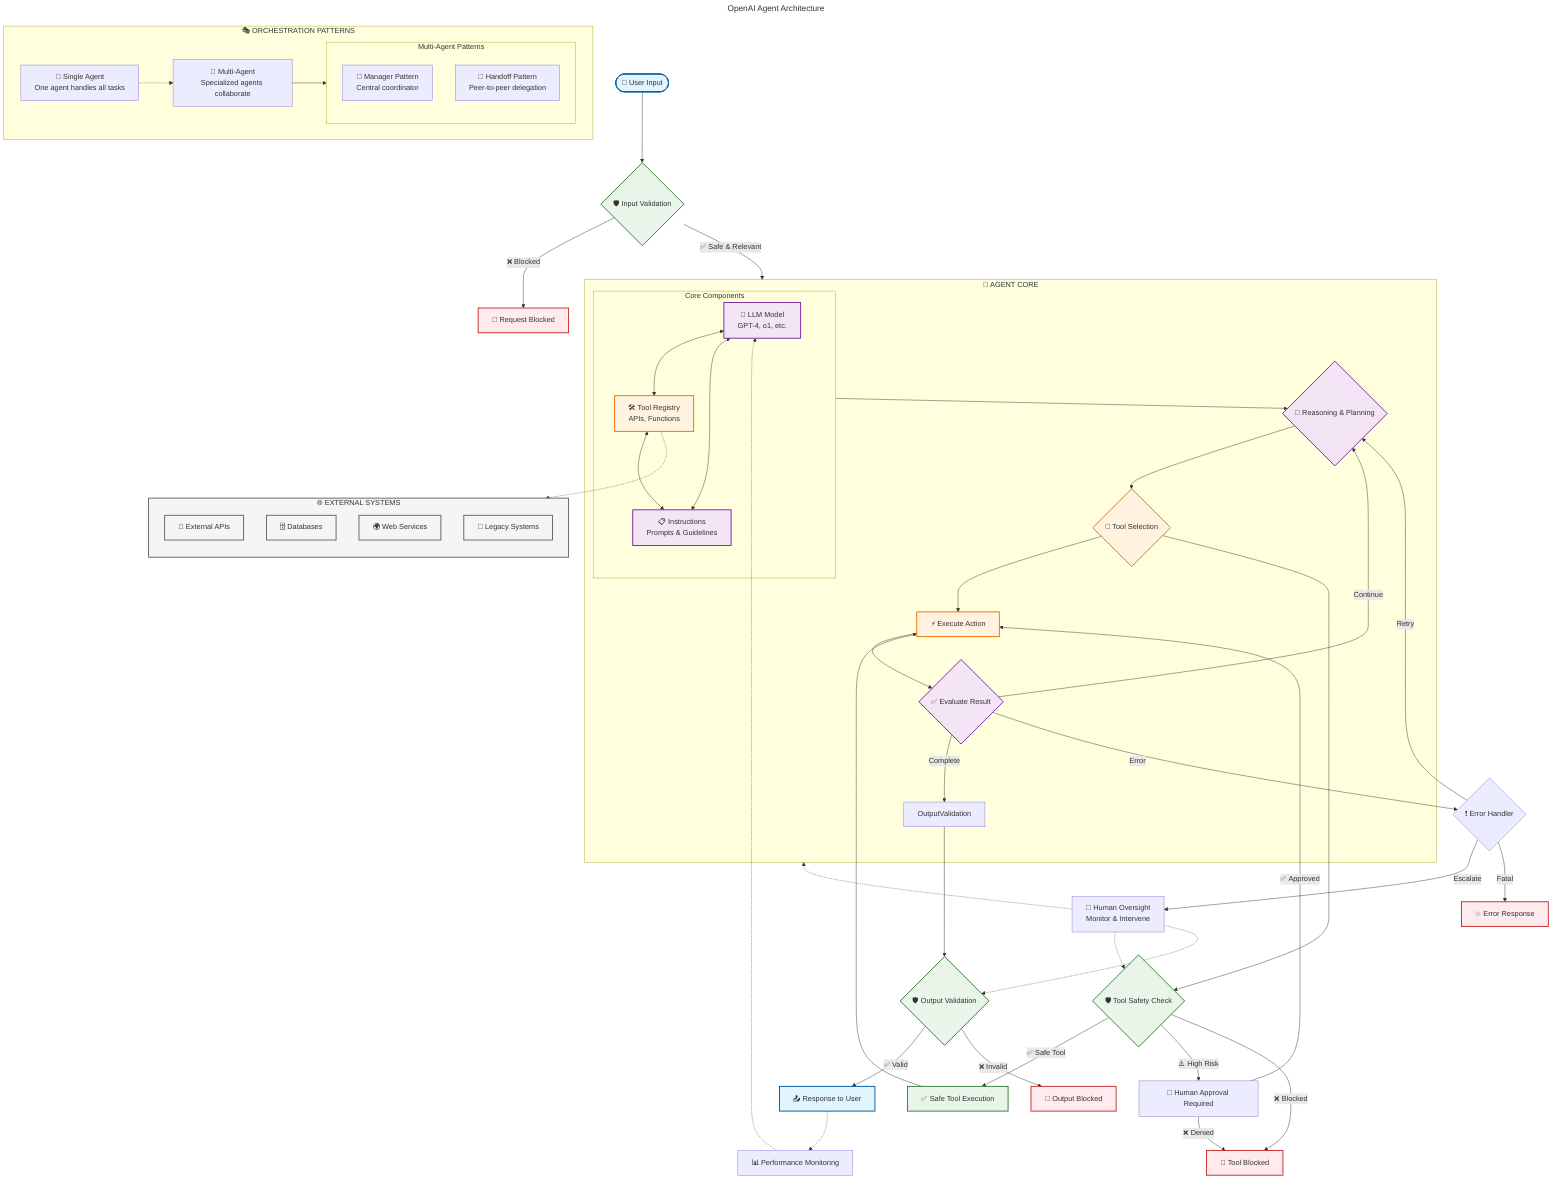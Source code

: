 ---
title: OpenAI Agent Architecture
description: Clear illustration of agent components, workflow, and safety layers
---
flowchart TB
    %% User Input
    User([👤 User Input]) --> InputGuards{🛡️ Input Validation}
    
    %% Input Guardrails
    InputGuards -->|✅ Safe & Relevant| AgentCore
    InputGuards -->|❌ Blocked| BlockedResponse[🚫 Request Blocked]
    
    %% Core Agent Components
    subgraph AgentCore [🤖 AGENT CORE]
        direction TB
        
        subgraph Components [Core Components]
            Model[🧠 LLM Model<br/>GPT-4, o1, etc.]
            Tools[🛠️ Tool Registry<br/>APIs, Functions]
            Instructions[📋 Instructions<br/>Prompts & Guidelines]
        end
        
        %% Agent Decision Loop
        Model <--> Tools
        Model <--> Instructions
        Tools <--> Instructions
        
        %% Workflow Execution
        Components --> Reasoning{🤔 Reasoning & Planning}
        Reasoning --> ToolSelection{🔧 Tool Selection}
        ToolSelection --> Execution[⚡ Execute Action]
        Execution --> Evaluation{✅ Evaluate Result}
        Evaluation -->|Continue| Reasoning
        Evaluation -->|Complete| OutputValidation
    end
    
    %% Tool Safety Layer
    ToolSelection --> ToolGuards{🛡️ Tool Safety Check}
    ToolGuards -->|✅ Safe Tool| SafeExecution[✅ Safe Tool Execution]
    ToolGuards -->|⚠️ High Risk| HumanApproval[👥 Human Approval Required]
    ToolGuards -->|❌ Blocked| ToolBlocked[🚫 Tool Blocked]
    
    SafeExecution --> Execution
    HumanApproval -->|✅ Approved| Execution
    HumanApproval -->|❌ Denied| ToolBlocked
    
    %% Output Validation
    OutputValidation --> OutputGuards{🛡️ Output Validation}
    OutputGuards -->|✅ Valid| FinalResponse[📤 Response to User]
    OutputGuards -->|❌ Invalid| OutputBlocked[🚫 Output Blocked]
    
    %% Orchestration Patterns
    subgraph Orchestration [🎭 ORCHESTRATION PATTERNS]
        direction LR
        SingleAgent[🎯 Single Agent<br/>One agent handles all tasks]
        MultiAgent[🤝 Multi-Agent<br/>Specialized agents collaborate]
        
        subgraph MultiPatterns [Multi-Agent Patterns]
            Manager[👑 Manager Pattern<br/>Central coordinator]
            Handoff[🔄 Handoff Pattern<br/>Peer-to-peer delegation]
        end
        
        SingleAgent -.-> MultiAgent
        MultiAgent --> MultiPatterns
    end
    
    %% External Systems
    subgraph External [🌐 EXTERNAL SYSTEMS]
        direction TB
        APIs[🔌 External APIs]
        Databases[🗄️ Databases]
        WebServices[🌍 Web Services]
        LegacySystems[🏢 Legacy Systems]
    end
    
    %% Connections to external systems
    Tools -.-> External
    
    %% Human Intervention
    HumanOversight[👥 Human Oversight<br/>Monitor & Intervene]
    HumanOversight -.-> AgentCore
    HumanOversight -.-> ToolGuards
    HumanOversight -.-> OutputGuards
    
    %% Error Handling
    Evaluation -->|Error| ErrorHandler{❗ Error Handler}
    ErrorHandler -->|Retry| Reasoning
    ErrorHandler -->|Escalate| HumanOversight
    ErrorHandler -->|Fatal| ErrorResponse[💥 Error Response]
    
    %% Feedback Loop
    FinalResponse -.-> Feedback[📊 Performance Monitoring]
    Feedback -.-> Model
    
    %% Styling
    classDef userClass fill:#e1f5fe,stroke:#01579b,stroke-width:2px
    classDef safetyClass fill:#e8f5e8,stroke:#2e7d32,stroke-width:2px
    classDef dangerClass fill:#ffebee,stroke:#c62828,stroke-width:2px
    classDef coreClass fill:#f3e5f5,stroke:#7b1fa2,stroke-width:2px
    classDef toolClass fill:#fff3e0,stroke:#ef6c00,stroke-width:2px
    classDef externalClass fill:#f5f5f5,stroke:#616161,stroke-width:2px
    
    class User,FinalResponse userClass
    class InputGuards,ToolGuards,OutputGuards,SafeExecution safetyClass
    class BlockedResponse,ToolBlocked,OutputBlocked,ErrorResponse dangerClass
    class Model,Instructions,Reasoning,Evaluation coreClass
    class Tools,ToolSelection,Execution toolClass
    class External,APIs,Databases,WebServices,LegacySystems externalClass